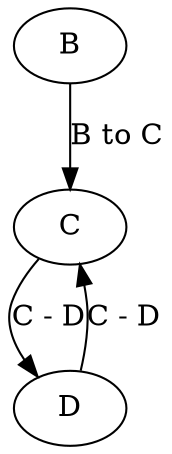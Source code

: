 digraph LIEGE{
	0[
		label = "B"
	]
	1[
		label = "C"
	]
	2[
		label = "D"
	]
	0 -> 1 [label = "B to C"]
	1 -> 2 [label = "C - D"]
	2 -> 1 [label = "C - D"]
}